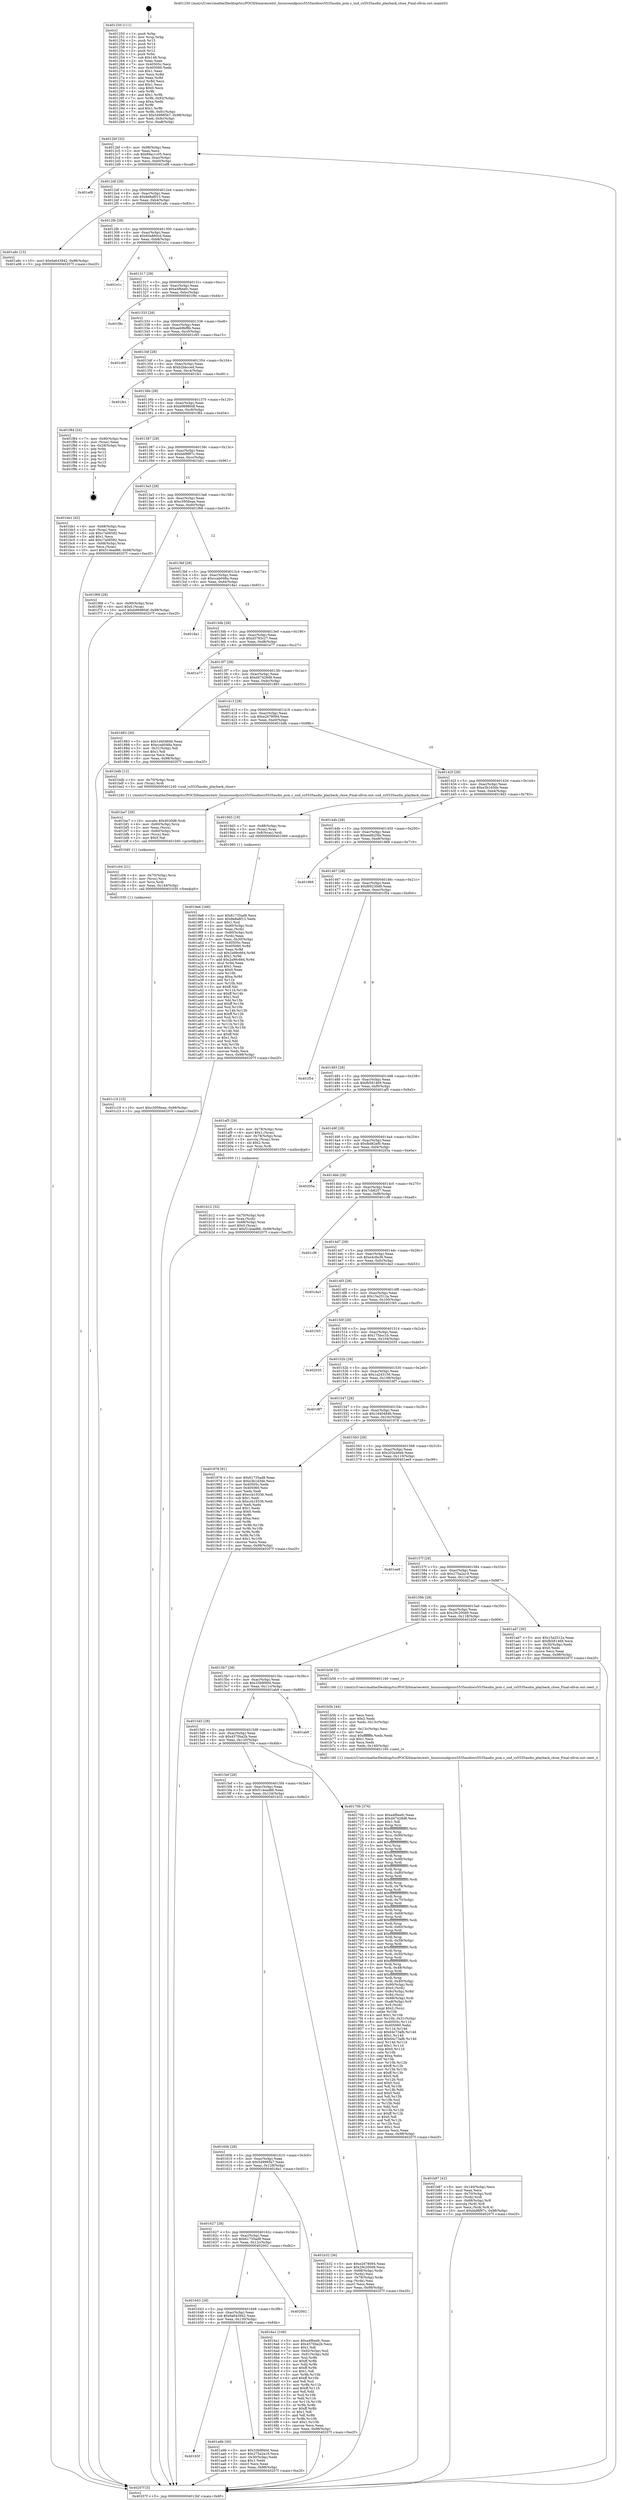 digraph "0x401250" {
  label = "0x401250 (/mnt/c/Users/mathe/Desktop/tcc/POCII/binaries/extr_linuxsoundpcics5535audiocs5535audio_pcm.c_snd_cs5535audio_playback_close_Final-ollvm.out::main(0))"
  labelloc = "t"
  node[shape=record]

  Entry [label="",width=0.3,height=0.3,shape=circle,fillcolor=black,style=filled]
  "0x4012bf" [label="{
     0x4012bf [32]\l
     | [instrs]\l
     &nbsp;&nbsp;0x4012bf \<+6\>: mov -0x98(%rbp),%eax\l
     &nbsp;&nbsp;0x4012c5 \<+2\>: mov %eax,%ecx\l
     &nbsp;&nbsp;0x4012c7 \<+6\>: sub $0x89ac1c05,%ecx\l
     &nbsp;&nbsp;0x4012cd \<+6\>: mov %eax,-0xac(%rbp)\l
     &nbsp;&nbsp;0x4012d3 \<+6\>: mov %ecx,-0xb0(%rbp)\l
     &nbsp;&nbsp;0x4012d9 \<+6\>: je 0000000000401ef8 \<main+0xca8\>\l
  }"]
  "0x401ef8" [label="{
     0x401ef8\l
  }", style=dashed]
  "0x4012df" [label="{
     0x4012df [28]\l
     | [instrs]\l
     &nbsp;&nbsp;0x4012df \<+5\>: jmp 00000000004012e4 \<main+0x94\>\l
     &nbsp;&nbsp;0x4012e4 \<+6\>: mov -0xac(%rbp),%eax\l
     &nbsp;&nbsp;0x4012ea \<+5\>: sub $0x8e8a8f13,%eax\l
     &nbsp;&nbsp;0x4012ef \<+6\>: mov %eax,-0xb4(%rbp)\l
     &nbsp;&nbsp;0x4012f5 \<+6\>: je 0000000000401a8c \<main+0x83c\>\l
  }"]
  Exit [label="",width=0.3,height=0.3,shape=circle,fillcolor=black,style=filled,peripheries=2]
  "0x401a8c" [label="{
     0x401a8c [15]\l
     | [instrs]\l
     &nbsp;&nbsp;0x401a8c \<+10\>: movl $0x6a643942,-0x98(%rbp)\l
     &nbsp;&nbsp;0x401a96 \<+5\>: jmp 000000000040207f \<main+0xe2f\>\l
  }"]
  "0x4012fb" [label="{
     0x4012fb [28]\l
     | [instrs]\l
     &nbsp;&nbsp;0x4012fb \<+5\>: jmp 0000000000401300 \<main+0xb0\>\l
     &nbsp;&nbsp;0x401300 \<+6\>: mov -0xac(%rbp),%eax\l
     &nbsp;&nbsp;0x401306 \<+5\>: sub $0x93a860cd,%eax\l
     &nbsp;&nbsp;0x40130b \<+6\>: mov %eax,-0xb8(%rbp)\l
     &nbsp;&nbsp;0x401311 \<+6\>: je 0000000000401e1c \<main+0xbcc\>\l
  }"]
  "0x401c19" [label="{
     0x401c19 [15]\l
     | [instrs]\l
     &nbsp;&nbsp;0x401c19 \<+10\>: movl $0xc5956eae,-0x98(%rbp)\l
     &nbsp;&nbsp;0x401c23 \<+5\>: jmp 000000000040207f \<main+0xe2f\>\l
  }"]
  "0x401e1c" [label="{
     0x401e1c\l
  }", style=dashed]
  "0x401317" [label="{
     0x401317 [28]\l
     | [instrs]\l
     &nbsp;&nbsp;0x401317 \<+5\>: jmp 000000000040131c \<main+0xcc\>\l
     &nbsp;&nbsp;0x40131c \<+6\>: mov -0xac(%rbp),%eax\l
     &nbsp;&nbsp;0x401322 \<+5\>: sub $0xa4f6eefc,%eax\l
     &nbsp;&nbsp;0x401327 \<+6\>: mov %eax,-0xbc(%rbp)\l
     &nbsp;&nbsp;0x40132d \<+6\>: je 0000000000401f9c \<main+0xd4c\>\l
  }"]
  "0x401c04" [label="{
     0x401c04 [21]\l
     | [instrs]\l
     &nbsp;&nbsp;0x401c04 \<+4\>: mov -0x70(%rbp),%rcx\l
     &nbsp;&nbsp;0x401c08 \<+3\>: mov (%rcx),%rcx\l
     &nbsp;&nbsp;0x401c0b \<+3\>: mov %rcx,%rdi\l
     &nbsp;&nbsp;0x401c0e \<+6\>: mov %eax,-0x144(%rbp)\l
     &nbsp;&nbsp;0x401c14 \<+5\>: call 0000000000401030 \<free@plt\>\l
     | [calls]\l
     &nbsp;&nbsp;0x401030 \{1\} (unknown)\l
  }"]
  "0x401f9c" [label="{
     0x401f9c\l
  }", style=dashed]
  "0x401333" [label="{
     0x401333 [28]\l
     | [instrs]\l
     &nbsp;&nbsp;0x401333 \<+5\>: jmp 0000000000401338 \<main+0xe8\>\l
     &nbsp;&nbsp;0x401338 \<+6\>: mov -0xac(%rbp),%eax\l
     &nbsp;&nbsp;0x40133e \<+5\>: sub $0xaeb9bf8b,%eax\l
     &nbsp;&nbsp;0x401343 \<+6\>: mov %eax,-0xc0(%rbp)\l
     &nbsp;&nbsp;0x401349 \<+6\>: je 0000000000401c65 \<main+0xa15\>\l
  }"]
  "0x401be7" [label="{
     0x401be7 [29]\l
     | [instrs]\l
     &nbsp;&nbsp;0x401be7 \<+10\>: movabs $0x4030d6,%rdi\l
     &nbsp;&nbsp;0x401bf1 \<+4\>: mov -0x60(%rbp),%rcx\l
     &nbsp;&nbsp;0x401bf5 \<+2\>: mov %eax,(%rcx)\l
     &nbsp;&nbsp;0x401bf7 \<+4\>: mov -0x60(%rbp),%rcx\l
     &nbsp;&nbsp;0x401bfb \<+2\>: mov (%rcx),%esi\l
     &nbsp;&nbsp;0x401bfd \<+2\>: mov $0x0,%al\l
     &nbsp;&nbsp;0x401bff \<+5\>: call 0000000000401040 \<printf@plt\>\l
     | [calls]\l
     &nbsp;&nbsp;0x401040 \{1\} (unknown)\l
  }"]
  "0x401c65" [label="{
     0x401c65\l
  }", style=dashed]
  "0x40134f" [label="{
     0x40134f [28]\l
     | [instrs]\l
     &nbsp;&nbsp;0x40134f \<+5\>: jmp 0000000000401354 \<main+0x104\>\l
     &nbsp;&nbsp;0x401354 \<+6\>: mov -0xac(%rbp),%eax\l
     &nbsp;&nbsp;0x40135a \<+5\>: sub $0xb2bbcced,%eax\l
     &nbsp;&nbsp;0x40135f \<+6\>: mov %eax,-0xc4(%rbp)\l
     &nbsp;&nbsp;0x401365 \<+6\>: je 0000000000401fe1 \<main+0xd91\>\l
  }"]
  "0x401b87" [label="{
     0x401b87 [42]\l
     | [instrs]\l
     &nbsp;&nbsp;0x401b87 \<+6\>: mov -0x140(%rbp),%ecx\l
     &nbsp;&nbsp;0x401b8d \<+3\>: imul %eax,%ecx\l
     &nbsp;&nbsp;0x401b90 \<+4\>: mov -0x70(%rbp),%rdi\l
     &nbsp;&nbsp;0x401b94 \<+3\>: mov (%rdi),%rdi\l
     &nbsp;&nbsp;0x401b97 \<+4\>: mov -0x68(%rbp),%r8\l
     &nbsp;&nbsp;0x401b9b \<+3\>: movslq (%r8),%r8\l
     &nbsp;&nbsp;0x401b9e \<+4\>: mov %ecx,(%rdi,%r8,4)\l
     &nbsp;&nbsp;0x401ba2 \<+10\>: movl $0xbbf8f97c,-0x98(%rbp)\l
     &nbsp;&nbsp;0x401bac \<+5\>: jmp 000000000040207f \<main+0xe2f\>\l
  }"]
  "0x401fe1" [label="{
     0x401fe1\l
  }", style=dashed]
  "0x40136b" [label="{
     0x40136b [28]\l
     | [instrs]\l
     &nbsp;&nbsp;0x40136b \<+5\>: jmp 0000000000401370 \<main+0x120\>\l
     &nbsp;&nbsp;0x401370 \<+6\>: mov -0xac(%rbp),%eax\l
     &nbsp;&nbsp;0x401376 \<+5\>: sub $0xb96980df,%eax\l
     &nbsp;&nbsp;0x40137b \<+6\>: mov %eax,-0xc8(%rbp)\l
     &nbsp;&nbsp;0x401381 \<+6\>: je 0000000000401f84 \<main+0xd34\>\l
  }"]
  "0x401b5b" [label="{
     0x401b5b [44]\l
     | [instrs]\l
     &nbsp;&nbsp;0x401b5b \<+2\>: xor %ecx,%ecx\l
     &nbsp;&nbsp;0x401b5d \<+5\>: mov $0x2,%edx\l
     &nbsp;&nbsp;0x401b62 \<+6\>: mov %edx,-0x13c(%rbp)\l
     &nbsp;&nbsp;0x401b68 \<+1\>: cltd\l
     &nbsp;&nbsp;0x401b69 \<+6\>: mov -0x13c(%rbp),%esi\l
     &nbsp;&nbsp;0x401b6f \<+2\>: idiv %esi\l
     &nbsp;&nbsp;0x401b71 \<+6\>: imul $0xfffffffe,%edx,%edx\l
     &nbsp;&nbsp;0x401b77 \<+3\>: sub $0x1,%ecx\l
     &nbsp;&nbsp;0x401b7a \<+2\>: sub %ecx,%edx\l
     &nbsp;&nbsp;0x401b7c \<+6\>: mov %edx,-0x140(%rbp)\l
     &nbsp;&nbsp;0x401b82 \<+5\>: call 0000000000401160 \<next_i\>\l
     | [calls]\l
     &nbsp;&nbsp;0x401160 \{1\} (/mnt/c/Users/mathe/Desktop/tcc/POCII/binaries/extr_linuxsoundpcics5535audiocs5535audio_pcm.c_snd_cs5535audio_playback_close_Final-ollvm.out::next_i)\l
  }"]
  "0x401f84" [label="{
     0x401f84 [24]\l
     | [instrs]\l
     &nbsp;&nbsp;0x401f84 \<+7\>: mov -0x90(%rbp),%rax\l
     &nbsp;&nbsp;0x401f8b \<+2\>: mov (%rax),%eax\l
     &nbsp;&nbsp;0x401f8d \<+4\>: lea -0x28(%rbp),%rsp\l
     &nbsp;&nbsp;0x401f91 \<+1\>: pop %rbx\l
     &nbsp;&nbsp;0x401f92 \<+2\>: pop %r12\l
     &nbsp;&nbsp;0x401f94 \<+2\>: pop %r13\l
     &nbsp;&nbsp;0x401f96 \<+2\>: pop %r14\l
     &nbsp;&nbsp;0x401f98 \<+2\>: pop %r15\l
     &nbsp;&nbsp;0x401f9a \<+1\>: pop %rbp\l
     &nbsp;&nbsp;0x401f9b \<+1\>: ret\l
  }"]
  "0x401387" [label="{
     0x401387 [28]\l
     | [instrs]\l
     &nbsp;&nbsp;0x401387 \<+5\>: jmp 000000000040138c \<main+0x13c\>\l
     &nbsp;&nbsp;0x40138c \<+6\>: mov -0xac(%rbp),%eax\l
     &nbsp;&nbsp;0x401392 \<+5\>: sub $0xbbf8f97c,%eax\l
     &nbsp;&nbsp;0x401397 \<+6\>: mov %eax,-0xcc(%rbp)\l
     &nbsp;&nbsp;0x40139d \<+6\>: je 0000000000401bb1 \<main+0x961\>\l
  }"]
  "0x401b12" [label="{
     0x401b12 [32]\l
     | [instrs]\l
     &nbsp;&nbsp;0x401b12 \<+4\>: mov -0x70(%rbp),%rdi\l
     &nbsp;&nbsp;0x401b16 \<+3\>: mov %rax,(%rdi)\l
     &nbsp;&nbsp;0x401b19 \<+4\>: mov -0x68(%rbp),%rax\l
     &nbsp;&nbsp;0x401b1d \<+6\>: movl $0x0,(%rax)\l
     &nbsp;&nbsp;0x401b23 \<+10\>: movl $0x514ead86,-0x98(%rbp)\l
     &nbsp;&nbsp;0x401b2d \<+5\>: jmp 000000000040207f \<main+0xe2f\>\l
  }"]
  "0x401bb1" [label="{
     0x401bb1 [42]\l
     | [instrs]\l
     &nbsp;&nbsp;0x401bb1 \<+4\>: mov -0x68(%rbp),%rax\l
     &nbsp;&nbsp;0x401bb5 \<+2\>: mov (%rax),%ecx\l
     &nbsp;&nbsp;0x401bb7 \<+6\>: sub $0xc7a06582,%ecx\l
     &nbsp;&nbsp;0x401bbd \<+3\>: add $0x1,%ecx\l
     &nbsp;&nbsp;0x401bc0 \<+6\>: add $0xc7a06582,%ecx\l
     &nbsp;&nbsp;0x401bc6 \<+4\>: mov -0x68(%rbp),%rax\l
     &nbsp;&nbsp;0x401bca \<+2\>: mov %ecx,(%rax)\l
     &nbsp;&nbsp;0x401bcc \<+10\>: movl $0x514ead86,-0x98(%rbp)\l
     &nbsp;&nbsp;0x401bd6 \<+5\>: jmp 000000000040207f \<main+0xe2f\>\l
  }"]
  "0x4013a3" [label="{
     0x4013a3 [28]\l
     | [instrs]\l
     &nbsp;&nbsp;0x4013a3 \<+5\>: jmp 00000000004013a8 \<main+0x158\>\l
     &nbsp;&nbsp;0x4013a8 \<+6\>: mov -0xac(%rbp),%eax\l
     &nbsp;&nbsp;0x4013ae \<+5\>: sub $0xc5956eae,%eax\l
     &nbsp;&nbsp;0x4013b3 \<+6\>: mov %eax,-0xd0(%rbp)\l
     &nbsp;&nbsp;0x4013b9 \<+6\>: je 0000000000401f68 \<main+0xd18\>\l
  }"]
  "0x40165f" [label="{
     0x40165f\l
  }", style=dashed]
  "0x401f68" [label="{
     0x401f68 [28]\l
     | [instrs]\l
     &nbsp;&nbsp;0x401f68 \<+7\>: mov -0x90(%rbp),%rax\l
     &nbsp;&nbsp;0x401f6f \<+6\>: movl $0x0,(%rax)\l
     &nbsp;&nbsp;0x401f75 \<+10\>: movl $0xb96980df,-0x98(%rbp)\l
     &nbsp;&nbsp;0x401f7f \<+5\>: jmp 000000000040207f \<main+0xe2f\>\l
  }"]
  "0x4013bf" [label="{
     0x4013bf [28]\l
     | [instrs]\l
     &nbsp;&nbsp;0x4013bf \<+5\>: jmp 00000000004013c4 \<main+0x174\>\l
     &nbsp;&nbsp;0x4013c4 \<+6\>: mov -0xac(%rbp),%eax\l
     &nbsp;&nbsp;0x4013ca \<+5\>: sub $0xccab048a,%eax\l
     &nbsp;&nbsp;0x4013cf \<+6\>: mov %eax,-0xd4(%rbp)\l
     &nbsp;&nbsp;0x4013d5 \<+6\>: je 00000000004018a1 \<main+0x651\>\l
  }"]
  "0x401a9b" [label="{
     0x401a9b [30]\l
     | [instrs]\l
     &nbsp;&nbsp;0x401a9b \<+5\>: mov $0x33b9f40d,%eax\l
     &nbsp;&nbsp;0x401aa0 \<+5\>: mov $0x275a2a19,%ecx\l
     &nbsp;&nbsp;0x401aa5 \<+3\>: mov -0x30(%rbp),%edx\l
     &nbsp;&nbsp;0x401aa8 \<+3\>: cmp $0x1,%edx\l
     &nbsp;&nbsp;0x401aab \<+3\>: cmovl %ecx,%eax\l
     &nbsp;&nbsp;0x401aae \<+6\>: mov %eax,-0x98(%rbp)\l
     &nbsp;&nbsp;0x401ab4 \<+5\>: jmp 000000000040207f \<main+0xe2f\>\l
  }"]
  "0x4018a1" [label="{
     0x4018a1\l
  }", style=dashed]
  "0x4013db" [label="{
     0x4013db [28]\l
     | [instrs]\l
     &nbsp;&nbsp;0x4013db \<+5\>: jmp 00000000004013e0 \<main+0x190\>\l
     &nbsp;&nbsp;0x4013e0 \<+6\>: mov -0xac(%rbp),%eax\l
     &nbsp;&nbsp;0x4013e6 \<+5\>: sub $0xd3783c27,%eax\l
     &nbsp;&nbsp;0x4013eb \<+6\>: mov %eax,-0xd8(%rbp)\l
     &nbsp;&nbsp;0x4013f1 \<+6\>: je 0000000000401e77 \<main+0xc27\>\l
  }"]
  "0x401643" [label="{
     0x401643 [28]\l
     | [instrs]\l
     &nbsp;&nbsp;0x401643 \<+5\>: jmp 0000000000401648 \<main+0x3f8\>\l
     &nbsp;&nbsp;0x401648 \<+6\>: mov -0xac(%rbp),%eax\l
     &nbsp;&nbsp;0x40164e \<+5\>: sub $0x6a643942,%eax\l
     &nbsp;&nbsp;0x401653 \<+6\>: mov %eax,-0x130(%rbp)\l
     &nbsp;&nbsp;0x401659 \<+6\>: je 0000000000401a9b \<main+0x84b\>\l
  }"]
  "0x401e77" [label="{
     0x401e77\l
  }", style=dashed]
  "0x4013f7" [label="{
     0x4013f7 [28]\l
     | [instrs]\l
     &nbsp;&nbsp;0x4013f7 \<+5\>: jmp 00000000004013fc \<main+0x1ac\>\l
     &nbsp;&nbsp;0x4013fc \<+6\>: mov -0xac(%rbp),%eax\l
     &nbsp;&nbsp;0x401402 \<+5\>: sub $0xd47428d8,%eax\l
     &nbsp;&nbsp;0x401407 \<+6\>: mov %eax,-0xdc(%rbp)\l
     &nbsp;&nbsp;0x40140d \<+6\>: je 0000000000401883 \<main+0x633\>\l
  }"]
  "0x402002" [label="{
     0x402002\l
  }", style=dashed]
  "0x401883" [label="{
     0x401883 [30]\l
     | [instrs]\l
     &nbsp;&nbsp;0x401883 \<+5\>: mov $0x1d404846,%eax\l
     &nbsp;&nbsp;0x401888 \<+5\>: mov $0xccab048a,%ecx\l
     &nbsp;&nbsp;0x40188d \<+3\>: mov -0x31(%rbp),%dl\l
     &nbsp;&nbsp;0x401890 \<+3\>: test $0x1,%dl\l
     &nbsp;&nbsp;0x401893 \<+3\>: cmovne %ecx,%eax\l
     &nbsp;&nbsp;0x401896 \<+6\>: mov %eax,-0x98(%rbp)\l
     &nbsp;&nbsp;0x40189c \<+5\>: jmp 000000000040207f \<main+0xe2f\>\l
  }"]
  "0x401413" [label="{
     0x401413 [28]\l
     | [instrs]\l
     &nbsp;&nbsp;0x401413 \<+5\>: jmp 0000000000401418 \<main+0x1c8\>\l
     &nbsp;&nbsp;0x401418 \<+6\>: mov -0xac(%rbp),%eax\l
     &nbsp;&nbsp;0x40141e \<+5\>: sub $0xe2678094,%eax\l
     &nbsp;&nbsp;0x401423 \<+6\>: mov %eax,-0xe0(%rbp)\l
     &nbsp;&nbsp;0x401429 \<+6\>: je 0000000000401bdb \<main+0x98b\>\l
  }"]
  "0x4019e6" [label="{
     0x4019e6 [166]\l
     | [instrs]\l
     &nbsp;&nbsp;0x4019e6 \<+5\>: mov $0x61735ad8,%ecx\l
     &nbsp;&nbsp;0x4019eb \<+5\>: mov $0x8e8a8f13,%edx\l
     &nbsp;&nbsp;0x4019f0 \<+3\>: mov $0x1,%sil\l
     &nbsp;&nbsp;0x4019f3 \<+4\>: mov -0x80(%rbp),%rdi\l
     &nbsp;&nbsp;0x4019f7 \<+2\>: mov %eax,(%rdi)\l
     &nbsp;&nbsp;0x4019f9 \<+4\>: mov -0x80(%rbp),%rdi\l
     &nbsp;&nbsp;0x4019fd \<+2\>: mov (%rdi),%eax\l
     &nbsp;&nbsp;0x4019ff \<+3\>: mov %eax,-0x30(%rbp)\l
     &nbsp;&nbsp;0x401a02 \<+7\>: mov 0x40505c,%eax\l
     &nbsp;&nbsp;0x401a09 \<+8\>: mov 0x405060,%r8d\l
     &nbsp;&nbsp;0x401a11 \<+3\>: mov %eax,%r9d\l
     &nbsp;&nbsp;0x401a14 \<+7\>: sub $0x2a99c664,%r9d\l
     &nbsp;&nbsp;0x401a1b \<+4\>: sub $0x1,%r9d\l
     &nbsp;&nbsp;0x401a1f \<+7\>: add $0x2a99c664,%r9d\l
     &nbsp;&nbsp;0x401a26 \<+4\>: imul %r9d,%eax\l
     &nbsp;&nbsp;0x401a2a \<+3\>: and $0x1,%eax\l
     &nbsp;&nbsp;0x401a2d \<+3\>: cmp $0x0,%eax\l
     &nbsp;&nbsp;0x401a30 \<+4\>: sete %r10b\l
     &nbsp;&nbsp;0x401a34 \<+4\>: cmp $0xa,%r8d\l
     &nbsp;&nbsp;0x401a38 \<+4\>: setl %r11b\l
     &nbsp;&nbsp;0x401a3c \<+3\>: mov %r10b,%bl\l
     &nbsp;&nbsp;0x401a3f \<+3\>: xor $0xff,%bl\l
     &nbsp;&nbsp;0x401a42 \<+3\>: mov %r11b,%r14b\l
     &nbsp;&nbsp;0x401a45 \<+4\>: xor $0xff,%r14b\l
     &nbsp;&nbsp;0x401a49 \<+4\>: xor $0x1,%sil\l
     &nbsp;&nbsp;0x401a4d \<+3\>: mov %bl,%r15b\l
     &nbsp;&nbsp;0x401a50 \<+4\>: and $0xff,%r15b\l
     &nbsp;&nbsp;0x401a54 \<+3\>: and %sil,%r10b\l
     &nbsp;&nbsp;0x401a57 \<+3\>: mov %r14b,%r12b\l
     &nbsp;&nbsp;0x401a5a \<+4\>: and $0xff,%r12b\l
     &nbsp;&nbsp;0x401a5e \<+3\>: and %sil,%r11b\l
     &nbsp;&nbsp;0x401a61 \<+3\>: or %r10b,%r15b\l
     &nbsp;&nbsp;0x401a64 \<+3\>: or %r11b,%r12b\l
     &nbsp;&nbsp;0x401a67 \<+3\>: xor %r12b,%r15b\l
     &nbsp;&nbsp;0x401a6a \<+3\>: or %r14b,%bl\l
     &nbsp;&nbsp;0x401a6d \<+3\>: xor $0xff,%bl\l
     &nbsp;&nbsp;0x401a70 \<+4\>: or $0x1,%sil\l
     &nbsp;&nbsp;0x401a74 \<+3\>: and %sil,%bl\l
     &nbsp;&nbsp;0x401a77 \<+3\>: or %bl,%r15b\l
     &nbsp;&nbsp;0x401a7a \<+4\>: test $0x1,%r15b\l
     &nbsp;&nbsp;0x401a7e \<+3\>: cmovne %edx,%ecx\l
     &nbsp;&nbsp;0x401a81 \<+6\>: mov %ecx,-0x98(%rbp)\l
     &nbsp;&nbsp;0x401a87 \<+5\>: jmp 000000000040207f \<main+0xe2f\>\l
  }"]
  "0x401bdb" [label="{
     0x401bdb [12]\l
     | [instrs]\l
     &nbsp;&nbsp;0x401bdb \<+4\>: mov -0x70(%rbp),%rax\l
     &nbsp;&nbsp;0x401bdf \<+3\>: mov (%rax),%rdi\l
     &nbsp;&nbsp;0x401be2 \<+5\>: call 0000000000401240 \<snd_cs5535audio_playback_close\>\l
     | [calls]\l
     &nbsp;&nbsp;0x401240 \{1\} (/mnt/c/Users/mathe/Desktop/tcc/POCII/binaries/extr_linuxsoundpcics5535audiocs5535audio_pcm.c_snd_cs5535audio_playback_close_Final-ollvm.out::snd_cs5535audio_playback_close)\l
  }"]
  "0x40142f" [label="{
     0x40142f [28]\l
     | [instrs]\l
     &nbsp;&nbsp;0x40142f \<+5\>: jmp 0000000000401434 \<main+0x1e4\>\l
     &nbsp;&nbsp;0x401434 \<+6\>: mov -0xac(%rbp),%eax\l
     &nbsp;&nbsp;0x40143a \<+5\>: sub $0xe3b1d3de,%eax\l
     &nbsp;&nbsp;0x40143f \<+6\>: mov %eax,-0xe4(%rbp)\l
     &nbsp;&nbsp;0x401445 \<+6\>: je 00000000004019d3 \<main+0x783\>\l
  }"]
  "0x401250" [label="{
     0x401250 [111]\l
     | [instrs]\l
     &nbsp;&nbsp;0x401250 \<+1\>: push %rbp\l
     &nbsp;&nbsp;0x401251 \<+3\>: mov %rsp,%rbp\l
     &nbsp;&nbsp;0x401254 \<+2\>: push %r15\l
     &nbsp;&nbsp;0x401256 \<+2\>: push %r14\l
     &nbsp;&nbsp;0x401258 \<+2\>: push %r13\l
     &nbsp;&nbsp;0x40125a \<+2\>: push %r12\l
     &nbsp;&nbsp;0x40125c \<+1\>: push %rbx\l
     &nbsp;&nbsp;0x40125d \<+7\>: sub $0x148,%rsp\l
     &nbsp;&nbsp;0x401264 \<+2\>: xor %eax,%eax\l
     &nbsp;&nbsp;0x401266 \<+7\>: mov 0x40505c,%ecx\l
     &nbsp;&nbsp;0x40126d \<+7\>: mov 0x405060,%edx\l
     &nbsp;&nbsp;0x401274 \<+3\>: sub $0x1,%eax\l
     &nbsp;&nbsp;0x401277 \<+3\>: mov %ecx,%r8d\l
     &nbsp;&nbsp;0x40127a \<+3\>: add %eax,%r8d\l
     &nbsp;&nbsp;0x40127d \<+4\>: imul %r8d,%ecx\l
     &nbsp;&nbsp;0x401281 \<+3\>: and $0x1,%ecx\l
     &nbsp;&nbsp;0x401284 \<+3\>: cmp $0x0,%ecx\l
     &nbsp;&nbsp;0x401287 \<+4\>: sete %r9b\l
     &nbsp;&nbsp;0x40128b \<+4\>: and $0x1,%r9b\l
     &nbsp;&nbsp;0x40128f \<+7\>: mov %r9b,-0x92(%rbp)\l
     &nbsp;&nbsp;0x401296 \<+3\>: cmp $0xa,%edx\l
     &nbsp;&nbsp;0x401299 \<+4\>: setl %r9b\l
     &nbsp;&nbsp;0x40129d \<+4\>: and $0x1,%r9b\l
     &nbsp;&nbsp;0x4012a1 \<+7\>: mov %r9b,-0x91(%rbp)\l
     &nbsp;&nbsp;0x4012a8 \<+10\>: movl $0x549985b7,-0x98(%rbp)\l
     &nbsp;&nbsp;0x4012b2 \<+6\>: mov %edi,-0x9c(%rbp)\l
     &nbsp;&nbsp;0x4012b8 \<+7\>: mov %rsi,-0xa8(%rbp)\l
  }"]
  "0x4019d3" [label="{
     0x4019d3 [19]\l
     | [instrs]\l
     &nbsp;&nbsp;0x4019d3 \<+7\>: mov -0x88(%rbp),%rax\l
     &nbsp;&nbsp;0x4019da \<+3\>: mov (%rax),%rax\l
     &nbsp;&nbsp;0x4019dd \<+4\>: mov 0x8(%rax),%rdi\l
     &nbsp;&nbsp;0x4019e1 \<+5\>: call 0000000000401060 \<atoi@plt\>\l
     | [calls]\l
     &nbsp;&nbsp;0x401060 \{1\} (unknown)\l
  }"]
  "0x40144b" [label="{
     0x40144b [28]\l
     | [instrs]\l
     &nbsp;&nbsp;0x40144b \<+5\>: jmp 0000000000401450 \<main+0x200\>\l
     &nbsp;&nbsp;0x401450 \<+6\>: mov -0xac(%rbp),%eax\l
     &nbsp;&nbsp;0x401456 \<+5\>: sub $0xea0b25fa,%eax\l
     &nbsp;&nbsp;0x40145b \<+6\>: mov %eax,-0xe8(%rbp)\l
     &nbsp;&nbsp;0x401461 \<+6\>: je 0000000000401969 \<main+0x719\>\l
  }"]
  "0x40207f" [label="{
     0x40207f [5]\l
     | [instrs]\l
     &nbsp;&nbsp;0x40207f \<+5\>: jmp 00000000004012bf \<main+0x6f\>\l
  }"]
  "0x401969" [label="{
     0x401969\l
  }", style=dashed]
  "0x401467" [label="{
     0x401467 [28]\l
     | [instrs]\l
     &nbsp;&nbsp;0x401467 \<+5\>: jmp 000000000040146c \<main+0x21c\>\l
     &nbsp;&nbsp;0x40146c \<+6\>: mov -0xac(%rbp),%eax\l
     &nbsp;&nbsp;0x401472 \<+5\>: sub $0xf69230d9,%eax\l
     &nbsp;&nbsp;0x401477 \<+6\>: mov %eax,-0xec(%rbp)\l
     &nbsp;&nbsp;0x40147d \<+6\>: je 0000000000401f54 \<main+0xd04\>\l
  }"]
  "0x401627" [label="{
     0x401627 [28]\l
     | [instrs]\l
     &nbsp;&nbsp;0x401627 \<+5\>: jmp 000000000040162c \<main+0x3dc\>\l
     &nbsp;&nbsp;0x40162c \<+6\>: mov -0xac(%rbp),%eax\l
     &nbsp;&nbsp;0x401632 \<+5\>: sub $0x61735ad8,%eax\l
     &nbsp;&nbsp;0x401637 \<+6\>: mov %eax,-0x12c(%rbp)\l
     &nbsp;&nbsp;0x40163d \<+6\>: je 0000000000402002 \<main+0xdb2\>\l
  }"]
  "0x401f54" [label="{
     0x401f54\l
  }", style=dashed]
  "0x401483" [label="{
     0x401483 [28]\l
     | [instrs]\l
     &nbsp;&nbsp;0x401483 \<+5\>: jmp 0000000000401488 \<main+0x238\>\l
     &nbsp;&nbsp;0x401488 \<+6\>: mov -0xac(%rbp),%eax\l
     &nbsp;&nbsp;0x40148e \<+5\>: sub $0xfb581469,%eax\l
     &nbsp;&nbsp;0x401493 \<+6\>: mov %eax,-0xf0(%rbp)\l
     &nbsp;&nbsp;0x401499 \<+6\>: je 0000000000401af5 \<main+0x8a5\>\l
  }"]
  "0x4016a1" [label="{
     0x4016a1 [106]\l
     | [instrs]\l
     &nbsp;&nbsp;0x4016a1 \<+5\>: mov $0xa4f6eefc,%eax\l
     &nbsp;&nbsp;0x4016a6 \<+5\>: mov $0x4570ba2b,%ecx\l
     &nbsp;&nbsp;0x4016ab \<+2\>: mov $0x1,%dl\l
     &nbsp;&nbsp;0x4016ad \<+7\>: mov -0x92(%rbp),%sil\l
     &nbsp;&nbsp;0x4016b4 \<+7\>: mov -0x91(%rbp),%dil\l
     &nbsp;&nbsp;0x4016bb \<+3\>: mov %sil,%r8b\l
     &nbsp;&nbsp;0x4016be \<+4\>: xor $0xff,%r8b\l
     &nbsp;&nbsp;0x4016c2 \<+3\>: mov %dil,%r9b\l
     &nbsp;&nbsp;0x4016c5 \<+4\>: xor $0xff,%r9b\l
     &nbsp;&nbsp;0x4016c9 \<+3\>: xor $0x1,%dl\l
     &nbsp;&nbsp;0x4016cc \<+3\>: mov %r8b,%r10b\l
     &nbsp;&nbsp;0x4016cf \<+4\>: and $0xff,%r10b\l
     &nbsp;&nbsp;0x4016d3 \<+3\>: and %dl,%sil\l
     &nbsp;&nbsp;0x4016d6 \<+3\>: mov %r9b,%r11b\l
     &nbsp;&nbsp;0x4016d9 \<+4\>: and $0xff,%r11b\l
     &nbsp;&nbsp;0x4016dd \<+3\>: and %dl,%dil\l
     &nbsp;&nbsp;0x4016e0 \<+3\>: or %sil,%r10b\l
     &nbsp;&nbsp;0x4016e3 \<+3\>: or %dil,%r11b\l
     &nbsp;&nbsp;0x4016e6 \<+3\>: xor %r11b,%r10b\l
     &nbsp;&nbsp;0x4016e9 \<+3\>: or %r9b,%r8b\l
     &nbsp;&nbsp;0x4016ec \<+4\>: xor $0xff,%r8b\l
     &nbsp;&nbsp;0x4016f0 \<+3\>: or $0x1,%dl\l
     &nbsp;&nbsp;0x4016f3 \<+3\>: and %dl,%r8b\l
     &nbsp;&nbsp;0x4016f6 \<+3\>: or %r8b,%r10b\l
     &nbsp;&nbsp;0x4016f9 \<+4\>: test $0x1,%r10b\l
     &nbsp;&nbsp;0x4016fd \<+3\>: cmovne %ecx,%eax\l
     &nbsp;&nbsp;0x401700 \<+6\>: mov %eax,-0x98(%rbp)\l
     &nbsp;&nbsp;0x401706 \<+5\>: jmp 000000000040207f \<main+0xe2f\>\l
  }"]
  "0x401af5" [label="{
     0x401af5 [29]\l
     | [instrs]\l
     &nbsp;&nbsp;0x401af5 \<+4\>: mov -0x78(%rbp),%rax\l
     &nbsp;&nbsp;0x401af9 \<+6\>: movl $0x1,(%rax)\l
     &nbsp;&nbsp;0x401aff \<+4\>: mov -0x78(%rbp),%rax\l
     &nbsp;&nbsp;0x401b03 \<+3\>: movslq (%rax),%rax\l
     &nbsp;&nbsp;0x401b06 \<+4\>: shl $0x2,%rax\l
     &nbsp;&nbsp;0x401b0a \<+3\>: mov %rax,%rdi\l
     &nbsp;&nbsp;0x401b0d \<+5\>: call 0000000000401050 \<malloc@plt\>\l
     | [calls]\l
     &nbsp;&nbsp;0x401050 \{1\} (unknown)\l
  }"]
  "0x40149f" [label="{
     0x40149f [28]\l
     | [instrs]\l
     &nbsp;&nbsp;0x40149f \<+5\>: jmp 00000000004014a4 \<main+0x254\>\l
     &nbsp;&nbsp;0x4014a4 \<+6\>: mov -0xac(%rbp),%eax\l
     &nbsp;&nbsp;0x4014aa \<+5\>: sub $0xfbd82ef0,%eax\l
     &nbsp;&nbsp;0x4014af \<+6\>: mov %eax,-0xf4(%rbp)\l
     &nbsp;&nbsp;0x4014b5 \<+6\>: je 000000000040205a \<main+0xe0a\>\l
  }"]
  "0x40160b" [label="{
     0x40160b [28]\l
     | [instrs]\l
     &nbsp;&nbsp;0x40160b \<+5\>: jmp 0000000000401610 \<main+0x3c0\>\l
     &nbsp;&nbsp;0x401610 \<+6\>: mov -0xac(%rbp),%eax\l
     &nbsp;&nbsp;0x401616 \<+5\>: sub $0x549985b7,%eax\l
     &nbsp;&nbsp;0x40161b \<+6\>: mov %eax,-0x128(%rbp)\l
     &nbsp;&nbsp;0x401621 \<+6\>: je 00000000004016a1 \<main+0x451\>\l
  }"]
  "0x40205a" [label="{
     0x40205a\l
  }", style=dashed]
  "0x4014bb" [label="{
     0x4014bb [28]\l
     | [instrs]\l
     &nbsp;&nbsp;0x4014bb \<+5\>: jmp 00000000004014c0 \<main+0x270\>\l
     &nbsp;&nbsp;0x4014c0 \<+6\>: mov -0xac(%rbp),%eax\l
     &nbsp;&nbsp;0x4014c6 \<+5\>: sub $0x7cb8257,%eax\l
     &nbsp;&nbsp;0x4014cb \<+6\>: mov %eax,-0xf8(%rbp)\l
     &nbsp;&nbsp;0x4014d1 \<+6\>: je 0000000000401cf8 \<main+0xaa8\>\l
  }"]
  "0x401b32" [label="{
     0x401b32 [36]\l
     | [instrs]\l
     &nbsp;&nbsp;0x401b32 \<+5\>: mov $0xe2678094,%eax\l
     &nbsp;&nbsp;0x401b37 \<+5\>: mov $0x29c200d9,%ecx\l
     &nbsp;&nbsp;0x401b3c \<+4\>: mov -0x68(%rbp),%rdx\l
     &nbsp;&nbsp;0x401b40 \<+2\>: mov (%rdx),%esi\l
     &nbsp;&nbsp;0x401b42 \<+4\>: mov -0x78(%rbp),%rdx\l
     &nbsp;&nbsp;0x401b46 \<+2\>: cmp (%rdx),%esi\l
     &nbsp;&nbsp;0x401b48 \<+3\>: cmovl %ecx,%eax\l
     &nbsp;&nbsp;0x401b4b \<+6\>: mov %eax,-0x98(%rbp)\l
     &nbsp;&nbsp;0x401b51 \<+5\>: jmp 000000000040207f \<main+0xe2f\>\l
  }"]
  "0x401cf8" [label="{
     0x401cf8\l
  }", style=dashed]
  "0x4014d7" [label="{
     0x4014d7 [28]\l
     | [instrs]\l
     &nbsp;&nbsp;0x4014d7 \<+5\>: jmp 00000000004014dc \<main+0x28c\>\l
     &nbsp;&nbsp;0x4014dc \<+6\>: mov -0xac(%rbp),%eax\l
     &nbsp;&nbsp;0x4014e2 \<+5\>: sub $0xe4c8a36,%eax\l
     &nbsp;&nbsp;0x4014e7 \<+6\>: mov %eax,-0xfc(%rbp)\l
     &nbsp;&nbsp;0x4014ed \<+6\>: je 0000000000401da3 \<main+0xb53\>\l
  }"]
  "0x4015ef" [label="{
     0x4015ef [28]\l
     | [instrs]\l
     &nbsp;&nbsp;0x4015ef \<+5\>: jmp 00000000004015f4 \<main+0x3a4\>\l
     &nbsp;&nbsp;0x4015f4 \<+6\>: mov -0xac(%rbp),%eax\l
     &nbsp;&nbsp;0x4015fa \<+5\>: sub $0x514ead86,%eax\l
     &nbsp;&nbsp;0x4015ff \<+6\>: mov %eax,-0x124(%rbp)\l
     &nbsp;&nbsp;0x401605 \<+6\>: je 0000000000401b32 \<main+0x8e2\>\l
  }"]
  "0x401da3" [label="{
     0x401da3\l
  }", style=dashed]
  "0x4014f3" [label="{
     0x4014f3 [28]\l
     | [instrs]\l
     &nbsp;&nbsp;0x4014f3 \<+5\>: jmp 00000000004014f8 \<main+0x2a8\>\l
     &nbsp;&nbsp;0x4014f8 \<+6\>: mov -0xac(%rbp),%eax\l
     &nbsp;&nbsp;0x4014fe \<+5\>: sub $0x15a2512a,%eax\l
     &nbsp;&nbsp;0x401503 \<+6\>: mov %eax,-0x100(%rbp)\l
     &nbsp;&nbsp;0x401509 \<+6\>: je 0000000000401f45 \<main+0xcf5\>\l
  }"]
  "0x40170b" [label="{
     0x40170b [376]\l
     | [instrs]\l
     &nbsp;&nbsp;0x40170b \<+5\>: mov $0xa4f6eefc,%eax\l
     &nbsp;&nbsp;0x401710 \<+5\>: mov $0xd47428d8,%ecx\l
     &nbsp;&nbsp;0x401715 \<+2\>: mov $0x1,%dl\l
     &nbsp;&nbsp;0x401717 \<+3\>: mov %rsp,%rsi\l
     &nbsp;&nbsp;0x40171a \<+4\>: add $0xfffffffffffffff0,%rsi\l
     &nbsp;&nbsp;0x40171e \<+3\>: mov %rsi,%rsp\l
     &nbsp;&nbsp;0x401721 \<+7\>: mov %rsi,-0x90(%rbp)\l
     &nbsp;&nbsp;0x401728 \<+3\>: mov %rsp,%rsi\l
     &nbsp;&nbsp;0x40172b \<+4\>: add $0xfffffffffffffff0,%rsi\l
     &nbsp;&nbsp;0x40172f \<+3\>: mov %rsi,%rsp\l
     &nbsp;&nbsp;0x401732 \<+3\>: mov %rsp,%rdi\l
     &nbsp;&nbsp;0x401735 \<+4\>: add $0xfffffffffffffff0,%rdi\l
     &nbsp;&nbsp;0x401739 \<+3\>: mov %rdi,%rsp\l
     &nbsp;&nbsp;0x40173c \<+7\>: mov %rdi,-0x88(%rbp)\l
     &nbsp;&nbsp;0x401743 \<+3\>: mov %rsp,%rdi\l
     &nbsp;&nbsp;0x401746 \<+4\>: add $0xfffffffffffffff0,%rdi\l
     &nbsp;&nbsp;0x40174a \<+3\>: mov %rdi,%rsp\l
     &nbsp;&nbsp;0x40174d \<+4\>: mov %rdi,-0x80(%rbp)\l
     &nbsp;&nbsp;0x401751 \<+3\>: mov %rsp,%rdi\l
     &nbsp;&nbsp;0x401754 \<+4\>: add $0xfffffffffffffff0,%rdi\l
     &nbsp;&nbsp;0x401758 \<+3\>: mov %rdi,%rsp\l
     &nbsp;&nbsp;0x40175b \<+4\>: mov %rdi,-0x78(%rbp)\l
     &nbsp;&nbsp;0x40175f \<+3\>: mov %rsp,%rdi\l
     &nbsp;&nbsp;0x401762 \<+4\>: add $0xfffffffffffffff0,%rdi\l
     &nbsp;&nbsp;0x401766 \<+3\>: mov %rdi,%rsp\l
     &nbsp;&nbsp;0x401769 \<+4\>: mov %rdi,-0x70(%rbp)\l
     &nbsp;&nbsp;0x40176d \<+3\>: mov %rsp,%rdi\l
     &nbsp;&nbsp;0x401770 \<+4\>: add $0xfffffffffffffff0,%rdi\l
     &nbsp;&nbsp;0x401774 \<+3\>: mov %rdi,%rsp\l
     &nbsp;&nbsp;0x401777 \<+4\>: mov %rdi,-0x68(%rbp)\l
     &nbsp;&nbsp;0x40177b \<+3\>: mov %rsp,%rdi\l
     &nbsp;&nbsp;0x40177e \<+4\>: add $0xfffffffffffffff0,%rdi\l
     &nbsp;&nbsp;0x401782 \<+3\>: mov %rdi,%rsp\l
     &nbsp;&nbsp;0x401785 \<+4\>: mov %rdi,-0x60(%rbp)\l
     &nbsp;&nbsp;0x401789 \<+3\>: mov %rsp,%rdi\l
     &nbsp;&nbsp;0x40178c \<+4\>: add $0xfffffffffffffff0,%rdi\l
     &nbsp;&nbsp;0x401790 \<+3\>: mov %rdi,%rsp\l
     &nbsp;&nbsp;0x401793 \<+4\>: mov %rdi,-0x58(%rbp)\l
     &nbsp;&nbsp;0x401797 \<+3\>: mov %rsp,%rdi\l
     &nbsp;&nbsp;0x40179a \<+4\>: add $0xfffffffffffffff0,%rdi\l
     &nbsp;&nbsp;0x40179e \<+3\>: mov %rdi,%rsp\l
     &nbsp;&nbsp;0x4017a1 \<+4\>: mov %rdi,-0x50(%rbp)\l
     &nbsp;&nbsp;0x4017a5 \<+3\>: mov %rsp,%rdi\l
     &nbsp;&nbsp;0x4017a8 \<+4\>: add $0xfffffffffffffff0,%rdi\l
     &nbsp;&nbsp;0x4017ac \<+3\>: mov %rdi,%rsp\l
     &nbsp;&nbsp;0x4017af \<+4\>: mov %rdi,-0x48(%rbp)\l
     &nbsp;&nbsp;0x4017b3 \<+3\>: mov %rsp,%rdi\l
     &nbsp;&nbsp;0x4017b6 \<+4\>: add $0xfffffffffffffff0,%rdi\l
     &nbsp;&nbsp;0x4017ba \<+3\>: mov %rdi,%rsp\l
     &nbsp;&nbsp;0x4017bd \<+4\>: mov %rdi,-0x40(%rbp)\l
     &nbsp;&nbsp;0x4017c1 \<+7\>: mov -0x90(%rbp),%rdi\l
     &nbsp;&nbsp;0x4017c8 \<+6\>: movl $0x0,(%rdi)\l
     &nbsp;&nbsp;0x4017ce \<+7\>: mov -0x9c(%rbp),%r8d\l
     &nbsp;&nbsp;0x4017d5 \<+3\>: mov %r8d,(%rsi)\l
     &nbsp;&nbsp;0x4017d8 \<+7\>: mov -0x88(%rbp),%rdi\l
     &nbsp;&nbsp;0x4017df \<+7\>: mov -0xa8(%rbp),%r9\l
     &nbsp;&nbsp;0x4017e6 \<+3\>: mov %r9,(%rdi)\l
     &nbsp;&nbsp;0x4017e9 \<+3\>: cmpl $0x2,(%rsi)\l
     &nbsp;&nbsp;0x4017ec \<+4\>: setne %r10b\l
     &nbsp;&nbsp;0x4017f0 \<+4\>: and $0x1,%r10b\l
     &nbsp;&nbsp;0x4017f4 \<+4\>: mov %r10b,-0x31(%rbp)\l
     &nbsp;&nbsp;0x4017f8 \<+8\>: mov 0x40505c,%r11d\l
     &nbsp;&nbsp;0x401800 \<+7\>: mov 0x405060,%ebx\l
     &nbsp;&nbsp;0x401807 \<+3\>: mov %r11d,%r14d\l
     &nbsp;&nbsp;0x40180a \<+7\>: sub $0x64c73afb,%r14d\l
     &nbsp;&nbsp;0x401811 \<+4\>: sub $0x1,%r14d\l
     &nbsp;&nbsp;0x401815 \<+7\>: add $0x64c73afb,%r14d\l
     &nbsp;&nbsp;0x40181c \<+4\>: imul %r14d,%r11d\l
     &nbsp;&nbsp;0x401820 \<+4\>: and $0x1,%r11d\l
     &nbsp;&nbsp;0x401824 \<+4\>: cmp $0x0,%r11d\l
     &nbsp;&nbsp;0x401828 \<+4\>: sete %r10b\l
     &nbsp;&nbsp;0x40182c \<+3\>: cmp $0xa,%ebx\l
     &nbsp;&nbsp;0x40182f \<+4\>: setl %r15b\l
     &nbsp;&nbsp;0x401833 \<+3\>: mov %r10b,%r12b\l
     &nbsp;&nbsp;0x401836 \<+4\>: xor $0xff,%r12b\l
     &nbsp;&nbsp;0x40183a \<+3\>: mov %r15b,%r13b\l
     &nbsp;&nbsp;0x40183d \<+4\>: xor $0xff,%r13b\l
     &nbsp;&nbsp;0x401841 \<+3\>: xor $0x0,%dl\l
     &nbsp;&nbsp;0x401844 \<+3\>: mov %r12b,%sil\l
     &nbsp;&nbsp;0x401847 \<+4\>: and $0x0,%sil\l
     &nbsp;&nbsp;0x40184b \<+3\>: and %dl,%r10b\l
     &nbsp;&nbsp;0x40184e \<+3\>: mov %r13b,%dil\l
     &nbsp;&nbsp;0x401851 \<+4\>: and $0x0,%dil\l
     &nbsp;&nbsp;0x401855 \<+3\>: and %dl,%r15b\l
     &nbsp;&nbsp;0x401858 \<+3\>: or %r10b,%sil\l
     &nbsp;&nbsp;0x40185b \<+3\>: or %r15b,%dil\l
     &nbsp;&nbsp;0x40185e \<+3\>: xor %dil,%sil\l
     &nbsp;&nbsp;0x401861 \<+3\>: or %r13b,%r12b\l
     &nbsp;&nbsp;0x401864 \<+4\>: xor $0xff,%r12b\l
     &nbsp;&nbsp;0x401868 \<+3\>: or $0x0,%dl\l
     &nbsp;&nbsp;0x40186b \<+3\>: and %dl,%r12b\l
     &nbsp;&nbsp;0x40186e \<+3\>: or %r12b,%sil\l
     &nbsp;&nbsp;0x401871 \<+4\>: test $0x1,%sil\l
     &nbsp;&nbsp;0x401875 \<+3\>: cmovne %ecx,%eax\l
     &nbsp;&nbsp;0x401878 \<+6\>: mov %eax,-0x98(%rbp)\l
     &nbsp;&nbsp;0x40187e \<+5\>: jmp 000000000040207f \<main+0xe2f\>\l
  }"]
  "0x401f45" [label="{
     0x401f45\l
  }", style=dashed]
  "0x40150f" [label="{
     0x40150f [28]\l
     | [instrs]\l
     &nbsp;&nbsp;0x40150f \<+5\>: jmp 0000000000401514 \<main+0x2c4\>\l
     &nbsp;&nbsp;0x401514 \<+6\>: mov -0xac(%rbp),%eax\l
     &nbsp;&nbsp;0x40151a \<+5\>: sub $0x175bcc1b,%eax\l
     &nbsp;&nbsp;0x40151f \<+6\>: mov %eax,-0x104(%rbp)\l
     &nbsp;&nbsp;0x401525 \<+6\>: je 0000000000402035 \<main+0xde5\>\l
  }"]
  "0x4015d3" [label="{
     0x4015d3 [28]\l
     | [instrs]\l
     &nbsp;&nbsp;0x4015d3 \<+5\>: jmp 00000000004015d8 \<main+0x388\>\l
     &nbsp;&nbsp;0x4015d8 \<+6\>: mov -0xac(%rbp),%eax\l
     &nbsp;&nbsp;0x4015de \<+5\>: sub $0x4570ba2b,%eax\l
     &nbsp;&nbsp;0x4015e3 \<+6\>: mov %eax,-0x120(%rbp)\l
     &nbsp;&nbsp;0x4015e9 \<+6\>: je 000000000040170b \<main+0x4bb\>\l
  }"]
  "0x402035" [label="{
     0x402035\l
  }", style=dashed]
  "0x40152b" [label="{
     0x40152b [28]\l
     | [instrs]\l
     &nbsp;&nbsp;0x40152b \<+5\>: jmp 0000000000401530 \<main+0x2e0\>\l
     &nbsp;&nbsp;0x401530 \<+6\>: mov -0xac(%rbp),%eax\l
     &nbsp;&nbsp;0x401536 \<+5\>: sub $0x1a243156,%eax\l
     &nbsp;&nbsp;0x40153b \<+6\>: mov %eax,-0x108(%rbp)\l
     &nbsp;&nbsp;0x401541 \<+6\>: je 00000000004018f7 \<main+0x6a7\>\l
  }"]
  "0x401ab9" [label="{
     0x401ab9\l
  }", style=dashed]
  "0x4018f7" [label="{
     0x4018f7\l
  }", style=dashed]
  "0x401547" [label="{
     0x401547 [28]\l
     | [instrs]\l
     &nbsp;&nbsp;0x401547 \<+5\>: jmp 000000000040154c \<main+0x2fc\>\l
     &nbsp;&nbsp;0x40154c \<+6\>: mov -0xac(%rbp),%eax\l
     &nbsp;&nbsp;0x401552 \<+5\>: sub $0x1d404846,%eax\l
     &nbsp;&nbsp;0x401557 \<+6\>: mov %eax,-0x10c(%rbp)\l
     &nbsp;&nbsp;0x40155d \<+6\>: je 0000000000401978 \<main+0x728\>\l
  }"]
  "0x4015b7" [label="{
     0x4015b7 [28]\l
     | [instrs]\l
     &nbsp;&nbsp;0x4015b7 \<+5\>: jmp 00000000004015bc \<main+0x36c\>\l
     &nbsp;&nbsp;0x4015bc \<+6\>: mov -0xac(%rbp),%eax\l
     &nbsp;&nbsp;0x4015c2 \<+5\>: sub $0x33b9f40d,%eax\l
     &nbsp;&nbsp;0x4015c7 \<+6\>: mov %eax,-0x11c(%rbp)\l
     &nbsp;&nbsp;0x4015cd \<+6\>: je 0000000000401ab9 \<main+0x869\>\l
  }"]
  "0x401978" [label="{
     0x401978 [91]\l
     | [instrs]\l
     &nbsp;&nbsp;0x401978 \<+5\>: mov $0x61735ad8,%eax\l
     &nbsp;&nbsp;0x40197d \<+5\>: mov $0xe3b1d3de,%ecx\l
     &nbsp;&nbsp;0x401982 \<+7\>: mov 0x40505c,%edx\l
     &nbsp;&nbsp;0x401989 \<+7\>: mov 0x405060,%esi\l
     &nbsp;&nbsp;0x401990 \<+2\>: mov %edx,%edi\l
     &nbsp;&nbsp;0x401992 \<+6\>: add $0xccb19336,%edi\l
     &nbsp;&nbsp;0x401998 \<+3\>: sub $0x1,%edi\l
     &nbsp;&nbsp;0x40199b \<+6\>: sub $0xccb19336,%edi\l
     &nbsp;&nbsp;0x4019a1 \<+3\>: imul %edi,%edx\l
     &nbsp;&nbsp;0x4019a4 \<+3\>: and $0x1,%edx\l
     &nbsp;&nbsp;0x4019a7 \<+3\>: cmp $0x0,%edx\l
     &nbsp;&nbsp;0x4019aa \<+4\>: sete %r8b\l
     &nbsp;&nbsp;0x4019ae \<+3\>: cmp $0xa,%esi\l
     &nbsp;&nbsp;0x4019b1 \<+4\>: setl %r9b\l
     &nbsp;&nbsp;0x4019b5 \<+3\>: mov %r8b,%r10b\l
     &nbsp;&nbsp;0x4019b8 \<+3\>: and %r9b,%r10b\l
     &nbsp;&nbsp;0x4019bb \<+3\>: xor %r9b,%r8b\l
     &nbsp;&nbsp;0x4019be \<+3\>: or %r8b,%r10b\l
     &nbsp;&nbsp;0x4019c1 \<+4\>: test $0x1,%r10b\l
     &nbsp;&nbsp;0x4019c5 \<+3\>: cmovne %ecx,%eax\l
     &nbsp;&nbsp;0x4019c8 \<+6\>: mov %eax,-0x98(%rbp)\l
     &nbsp;&nbsp;0x4019ce \<+5\>: jmp 000000000040207f \<main+0xe2f\>\l
  }"]
  "0x401563" [label="{
     0x401563 [28]\l
     | [instrs]\l
     &nbsp;&nbsp;0x401563 \<+5\>: jmp 0000000000401568 \<main+0x318\>\l
     &nbsp;&nbsp;0x401568 \<+6\>: mov -0xac(%rbp),%eax\l
     &nbsp;&nbsp;0x40156e \<+5\>: sub $0x202a46eb,%eax\l
     &nbsp;&nbsp;0x401573 \<+6\>: mov %eax,-0x110(%rbp)\l
     &nbsp;&nbsp;0x401579 \<+6\>: je 0000000000401ee9 \<main+0xc99\>\l
  }"]
  "0x401b56" [label="{
     0x401b56 [5]\l
     | [instrs]\l
     &nbsp;&nbsp;0x401b56 \<+5\>: call 0000000000401160 \<next_i\>\l
     | [calls]\l
     &nbsp;&nbsp;0x401160 \{1\} (/mnt/c/Users/mathe/Desktop/tcc/POCII/binaries/extr_linuxsoundpcics5535audiocs5535audio_pcm.c_snd_cs5535audio_playback_close_Final-ollvm.out::next_i)\l
  }"]
  "0x401ee9" [label="{
     0x401ee9\l
  }", style=dashed]
  "0x40157f" [label="{
     0x40157f [28]\l
     | [instrs]\l
     &nbsp;&nbsp;0x40157f \<+5\>: jmp 0000000000401584 \<main+0x334\>\l
     &nbsp;&nbsp;0x401584 \<+6\>: mov -0xac(%rbp),%eax\l
     &nbsp;&nbsp;0x40158a \<+5\>: sub $0x275a2a19,%eax\l
     &nbsp;&nbsp;0x40158f \<+6\>: mov %eax,-0x114(%rbp)\l
     &nbsp;&nbsp;0x401595 \<+6\>: je 0000000000401ad7 \<main+0x887\>\l
  }"]
  "0x40159b" [label="{
     0x40159b [28]\l
     | [instrs]\l
     &nbsp;&nbsp;0x40159b \<+5\>: jmp 00000000004015a0 \<main+0x350\>\l
     &nbsp;&nbsp;0x4015a0 \<+6\>: mov -0xac(%rbp),%eax\l
     &nbsp;&nbsp;0x4015a6 \<+5\>: sub $0x29c200d9,%eax\l
     &nbsp;&nbsp;0x4015ab \<+6\>: mov %eax,-0x118(%rbp)\l
     &nbsp;&nbsp;0x4015b1 \<+6\>: je 0000000000401b56 \<main+0x906\>\l
  }"]
  "0x401ad7" [label="{
     0x401ad7 [30]\l
     | [instrs]\l
     &nbsp;&nbsp;0x401ad7 \<+5\>: mov $0x15a2512a,%eax\l
     &nbsp;&nbsp;0x401adc \<+5\>: mov $0xfb581469,%ecx\l
     &nbsp;&nbsp;0x401ae1 \<+3\>: mov -0x30(%rbp),%edx\l
     &nbsp;&nbsp;0x401ae4 \<+3\>: cmp $0x0,%edx\l
     &nbsp;&nbsp;0x401ae7 \<+3\>: cmove %ecx,%eax\l
     &nbsp;&nbsp;0x401aea \<+6\>: mov %eax,-0x98(%rbp)\l
     &nbsp;&nbsp;0x401af0 \<+5\>: jmp 000000000040207f \<main+0xe2f\>\l
  }"]
  Entry -> "0x401250" [label=" 1"]
  "0x4012bf" -> "0x401ef8" [label=" 0"]
  "0x4012bf" -> "0x4012df" [label=" 16"]
  "0x401f84" -> Exit [label=" 1"]
  "0x4012df" -> "0x401a8c" [label=" 1"]
  "0x4012df" -> "0x4012fb" [label=" 15"]
  "0x401f68" -> "0x40207f" [label=" 1"]
  "0x4012fb" -> "0x401e1c" [label=" 0"]
  "0x4012fb" -> "0x401317" [label=" 15"]
  "0x401c19" -> "0x40207f" [label=" 1"]
  "0x401317" -> "0x401f9c" [label=" 0"]
  "0x401317" -> "0x401333" [label=" 15"]
  "0x401c04" -> "0x401c19" [label=" 1"]
  "0x401333" -> "0x401c65" [label=" 0"]
  "0x401333" -> "0x40134f" [label=" 15"]
  "0x401be7" -> "0x401c04" [label=" 1"]
  "0x40134f" -> "0x401fe1" [label=" 0"]
  "0x40134f" -> "0x40136b" [label=" 15"]
  "0x401bdb" -> "0x401be7" [label=" 1"]
  "0x40136b" -> "0x401f84" [label=" 1"]
  "0x40136b" -> "0x401387" [label=" 14"]
  "0x401bb1" -> "0x40207f" [label=" 1"]
  "0x401387" -> "0x401bb1" [label=" 1"]
  "0x401387" -> "0x4013a3" [label=" 13"]
  "0x401b87" -> "0x40207f" [label=" 1"]
  "0x4013a3" -> "0x401f68" [label=" 1"]
  "0x4013a3" -> "0x4013bf" [label=" 12"]
  "0x401b5b" -> "0x401b87" [label=" 1"]
  "0x4013bf" -> "0x4018a1" [label=" 0"]
  "0x4013bf" -> "0x4013db" [label=" 12"]
  "0x401b56" -> "0x401b5b" [label=" 1"]
  "0x4013db" -> "0x401e77" [label=" 0"]
  "0x4013db" -> "0x4013f7" [label=" 12"]
  "0x401b12" -> "0x40207f" [label=" 1"]
  "0x4013f7" -> "0x401883" [label=" 1"]
  "0x4013f7" -> "0x401413" [label=" 11"]
  "0x401af5" -> "0x401b12" [label=" 1"]
  "0x401413" -> "0x401bdb" [label=" 1"]
  "0x401413" -> "0x40142f" [label=" 10"]
  "0x401a9b" -> "0x40207f" [label=" 1"]
  "0x40142f" -> "0x4019d3" [label=" 1"]
  "0x40142f" -> "0x40144b" [label=" 9"]
  "0x401643" -> "0x401a9b" [label=" 1"]
  "0x40144b" -> "0x401969" [label=" 0"]
  "0x40144b" -> "0x401467" [label=" 9"]
  "0x401b32" -> "0x40207f" [label=" 2"]
  "0x401467" -> "0x401f54" [label=" 0"]
  "0x401467" -> "0x401483" [label=" 9"]
  "0x401627" -> "0x401643" [label=" 1"]
  "0x401483" -> "0x401af5" [label=" 1"]
  "0x401483" -> "0x40149f" [label=" 8"]
  "0x401627" -> "0x402002" [label=" 0"]
  "0x40149f" -> "0x40205a" [label=" 0"]
  "0x40149f" -> "0x4014bb" [label=" 8"]
  "0x401a8c" -> "0x40207f" [label=" 1"]
  "0x4014bb" -> "0x401cf8" [label=" 0"]
  "0x4014bb" -> "0x4014d7" [label=" 8"]
  "0x4019e6" -> "0x40207f" [label=" 1"]
  "0x4014d7" -> "0x401da3" [label=" 0"]
  "0x4014d7" -> "0x4014f3" [label=" 8"]
  "0x401978" -> "0x40207f" [label=" 1"]
  "0x4014f3" -> "0x401f45" [label=" 0"]
  "0x4014f3" -> "0x40150f" [label=" 8"]
  "0x401883" -> "0x40207f" [label=" 1"]
  "0x40150f" -> "0x402035" [label=" 0"]
  "0x40150f" -> "0x40152b" [label=" 8"]
  "0x401643" -> "0x40165f" [label=" 0"]
  "0x40152b" -> "0x4018f7" [label=" 0"]
  "0x40152b" -> "0x401547" [label=" 8"]
  "0x40207f" -> "0x4012bf" [label=" 15"]
  "0x401547" -> "0x401978" [label=" 1"]
  "0x401547" -> "0x401563" [label=" 7"]
  "0x4016a1" -> "0x40207f" [label=" 1"]
  "0x401563" -> "0x401ee9" [label=" 0"]
  "0x401563" -> "0x40157f" [label=" 7"]
  "0x40160b" -> "0x401627" [label=" 1"]
  "0x40157f" -> "0x401ad7" [label=" 1"]
  "0x40157f" -> "0x40159b" [label=" 6"]
  "0x40160b" -> "0x4016a1" [label=" 1"]
  "0x40159b" -> "0x401b56" [label=" 1"]
  "0x40159b" -> "0x4015b7" [label=" 5"]
  "0x401250" -> "0x4012bf" [label=" 1"]
  "0x4015b7" -> "0x401ab9" [label=" 0"]
  "0x4015b7" -> "0x4015d3" [label=" 5"]
  "0x40170b" -> "0x40207f" [label=" 1"]
  "0x4015d3" -> "0x40170b" [label=" 1"]
  "0x4015d3" -> "0x4015ef" [label=" 4"]
  "0x4019d3" -> "0x4019e6" [label=" 1"]
  "0x4015ef" -> "0x401b32" [label=" 2"]
  "0x4015ef" -> "0x40160b" [label=" 2"]
  "0x401ad7" -> "0x40207f" [label=" 1"]
}
